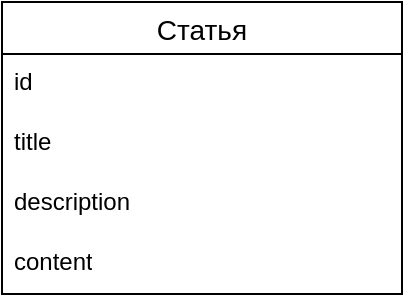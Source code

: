 <mxfile version="21.2.3" type="device">
  <diagram name="Страница 1" id="SxJh9q1VFe5-aYLpOy4z">
    <mxGraphModel dx="1372" dy="804" grid="1" gridSize="10" guides="1" tooltips="1" connect="1" arrows="1" fold="1" page="1" pageScale="1" pageWidth="827" pageHeight="1169" math="0" shadow="0">
      <root>
        <mxCell id="0" />
        <mxCell id="1" parent="0" />
        <mxCell id="uHaIu0THBXLxXmoblEvf-1" value="Статья" style="swimlane;fontStyle=0;childLayout=stackLayout;horizontal=1;startSize=26;horizontalStack=0;resizeParent=1;resizeParentMax=0;resizeLast=0;collapsible=1;marginBottom=0;align=center;fontSize=14;" vertex="1" parent="1">
          <mxGeometry x="40" y="40" width="200" height="146" as="geometry" />
        </mxCell>
        <mxCell id="uHaIu0THBXLxXmoblEvf-2" value="id" style="text;strokeColor=none;fillColor=none;spacingLeft=4;spacingRight=4;overflow=hidden;rotatable=0;points=[[0,0.5],[1,0.5]];portConstraint=eastwest;fontSize=12;whiteSpace=wrap;html=1;" vertex="1" parent="uHaIu0THBXLxXmoblEvf-1">
          <mxGeometry y="26" width="200" height="30" as="geometry" />
        </mxCell>
        <mxCell id="uHaIu0THBXLxXmoblEvf-3" value="title&lt;br&gt;" style="text;strokeColor=none;fillColor=none;spacingLeft=4;spacingRight=4;overflow=hidden;rotatable=0;points=[[0,0.5],[1,0.5]];portConstraint=eastwest;fontSize=12;whiteSpace=wrap;html=1;" vertex="1" parent="uHaIu0THBXLxXmoblEvf-1">
          <mxGeometry y="56" width="200" height="30" as="geometry" />
        </mxCell>
        <mxCell id="uHaIu0THBXLxXmoblEvf-4" value="description&lt;br&gt;" style="text;strokeColor=none;fillColor=none;spacingLeft=4;spacingRight=4;overflow=hidden;rotatable=0;points=[[0,0.5],[1,0.5]];portConstraint=eastwest;fontSize=12;whiteSpace=wrap;html=1;" vertex="1" parent="uHaIu0THBXLxXmoblEvf-1">
          <mxGeometry y="86" width="200" height="30" as="geometry" />
        </mxCell>
        <mxCell id="uHaIu0THBXLxXmoblEvf-5" value="content" style="text;strokeColor=none;fillColor=none;spacingLeft=4;spacingRight=4;overflow=hidden;rotatable=0;points=[[0,0.5],[1,0.5]];portConstraint=eastwest;fontSize=12;whiteSpace=wrap;html=1;" vertex="1" parent="uHaIu0THBXLxXmoblEvf-1">
          <mxGeometry y="116" width="200" height="30" as="geometry" />
        </mxCell>
      </root>
    </mxGraphModel>
  </diagram>
</mxfile>
